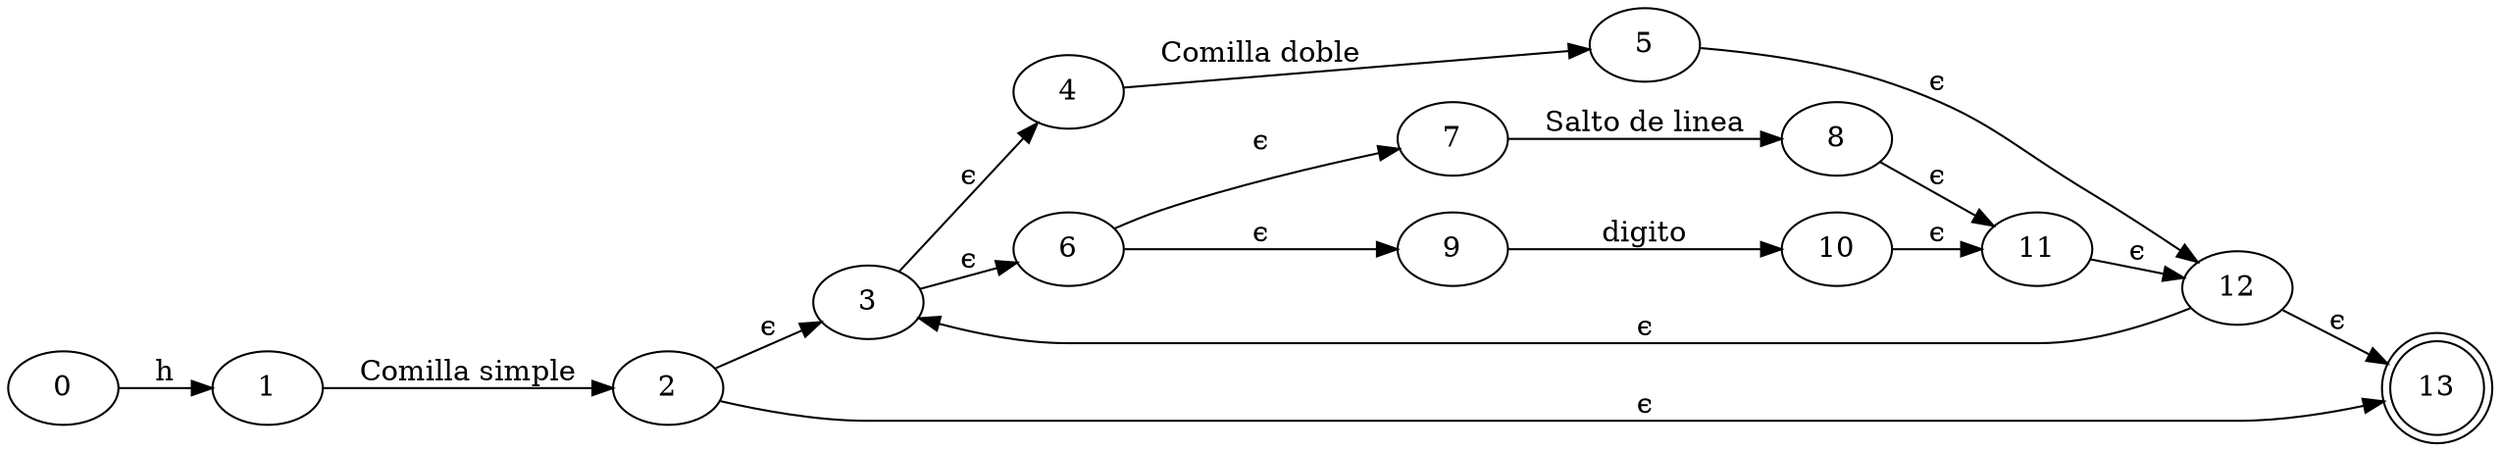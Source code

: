 digraph G {
	rankdir=LR
	0
	0 -> 1 [label="h"]
	1 -> 2 [label="Comilla simple"]
	2 -> 3 [label="ϵ"]
	3 -> 4 [label="ϵ"]
	4 -> 5 [label="Comilla doble"]
	3 -> 6 [label="ϵ"]
	6 -> 7 [label="ϵ"]
	7 -> 8 [label="Salto de linea"]
	6 -> 9 [label="ϵ"]
	9 -> 10 [label="digito"]
	8 -> 11 [label="ϵ"]
	10 -> 11 [label="ϵ"]
	5 -> 12 [label="ϵ"]
	11 -> 12 [label="ϵ"]
	12 -> 13 [label="ϵ"]
	12 -> 3 [label="ϵ"]
	2 -> 13 [label="ϵ"]
	13 [shape=doublecircle]
}